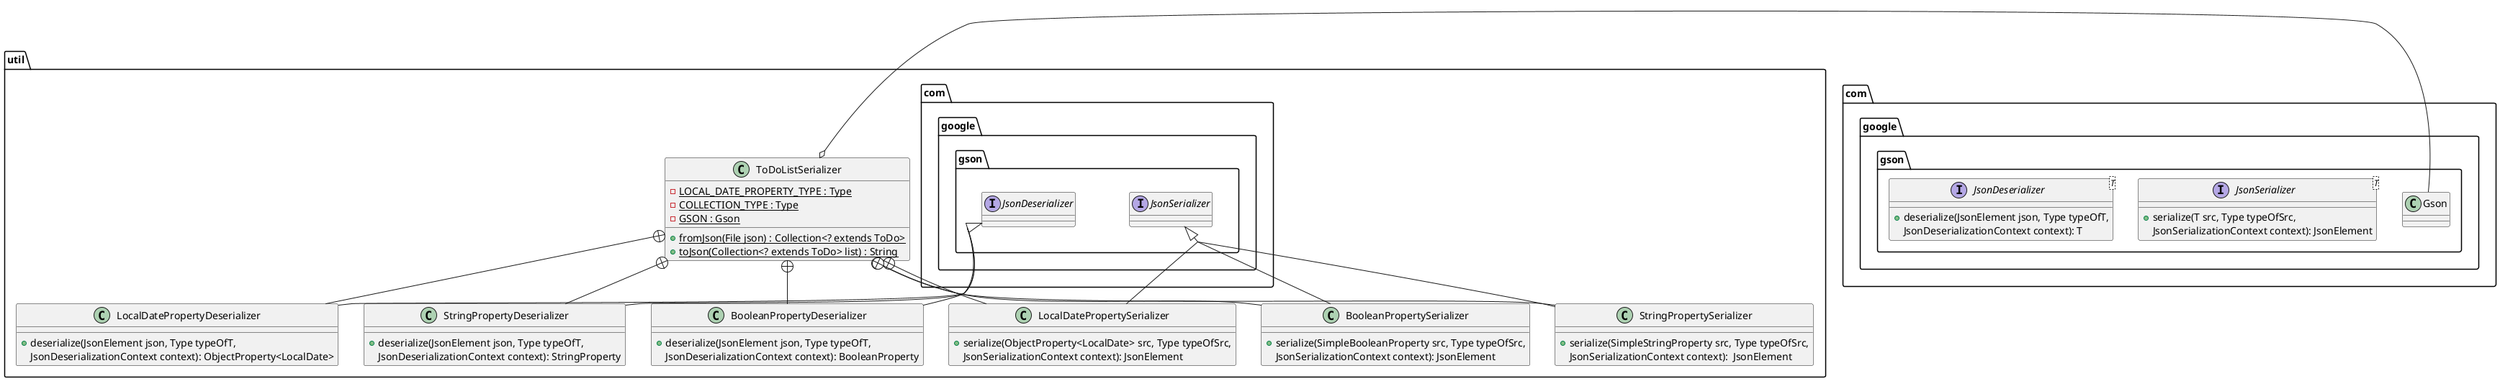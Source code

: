@startuml

skinparam groupInheritance 3

package util {

    class ToDoListSerializer {
        - {static} LOCAL_DATE_PROPERTY_TYPE : Type
        - {static} COLLECTION_TYPE : Type
        - {static} GSON : Gson

        + {static} fromJson(File json) : Collection<? extends ToDo>
        + {static} toJson(Collection<? extends ToDo> list) : String
    }

    class StringPropertySerializer implements com.google.gson.JsonSerializer {
       + serialize(SimpleStringProperty src, Type typeOfSrc,
       JsonSerializationContext context):  JsonElement
    }

    class LocalDatePropertySerializer implements com.google.gson.JsonSerializer{
        + serialize(ObjectProperty<LocalDate> src, Type typeOfSrc,
        JsonSerializationContext context): JsonElement
    }

    class BooleanPropertySerializer implements com.google.gson.JsonSerializer {
        + serialize(SimpleBooleanProperty src, Type typeOfSrc,
        JsonSerializationContext context): JsonElement
    }

    class StringPropertyDeserializer implements com.google.gson.JsonDeserializer {
        + deserialize(JsonElement json, Type typeOfT,
        JsonDeserializationContext context): StringProperty
    }

    class LocalDatePropertyDeserializer implements com.google.gson.JsonDeserializer {
        + deserialize(JsonElement json, Type typeOfT,
        JsonDeserializationContext context): ObjectProperty<LocalDate>
    }

    class BooleanPropertyDeserializer implements com.google.gson.JsonDeserializer {
        + deserialize(JsonElement json, Type typeOfT,
        JsonDeserializationContext context): BooleanProperty
    }

    ToDoListSerializer +- StringPropertySerializer
    ToDoListSerializer +- LocalDatePropertySerializer
    ToDoListSerializer +- BooleanPropertySerializer
    ToDoListSerializer +-- StringPropertyDeserializer
    ToDoListSerializer +-- LocalDatePropertyDeserializer
    ToDoListSerializer +-- BooleanPropertyDeserializer
}

package com.google.gson {

    interface JsonSerializer<T> {
        + serialize(T src, Type typeOfSrc,
        JsonSerializationContext context): JsonElement
    }

    interface JsonDeserializer<T> {
        + deserialize(JsonElement json, Type typeOfT,
        JsonDeserializationContext context): T
    }
}

ToDoListSerializer o- com.google.gson.Gson


@enduml